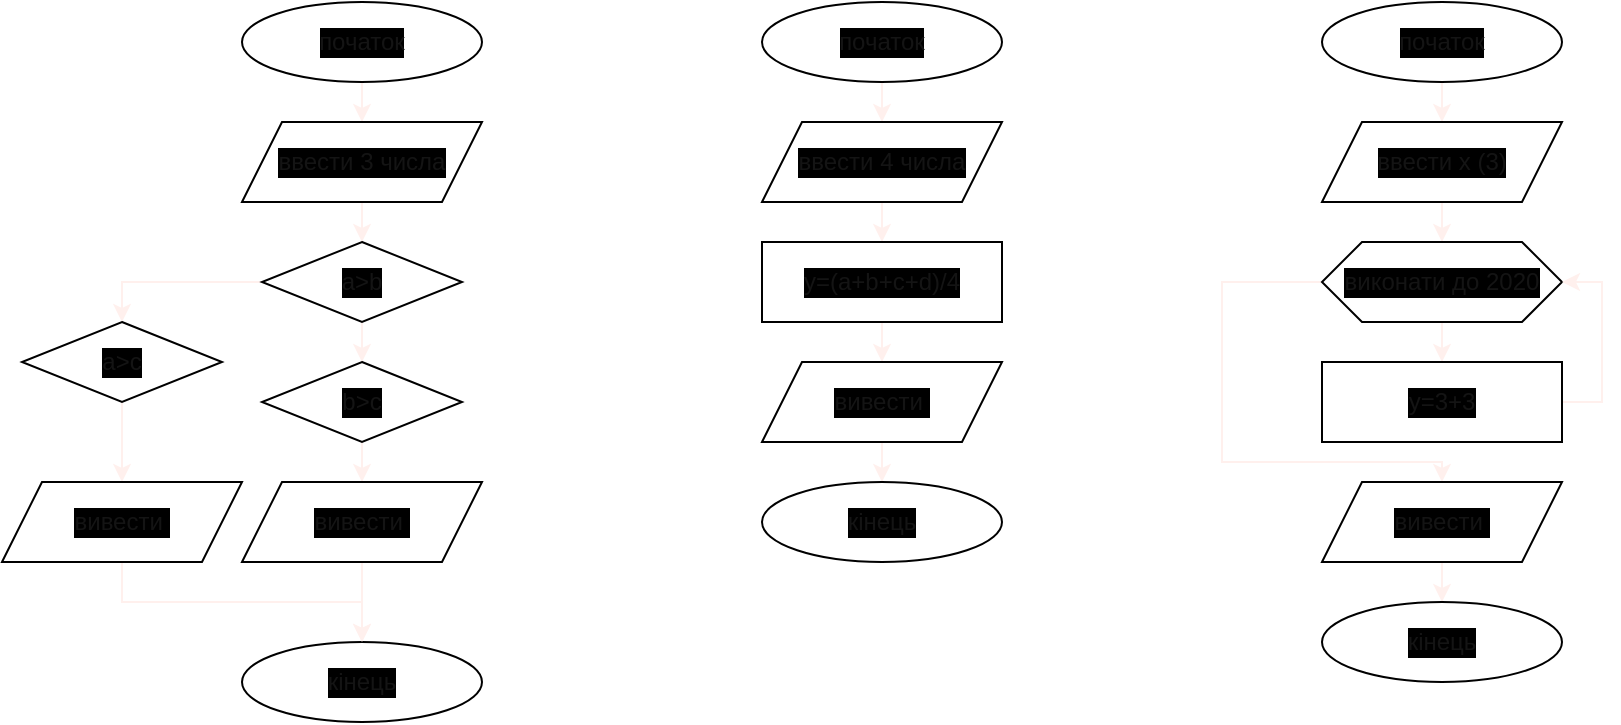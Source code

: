 <mxfile version="13.8.8" type="github">
  <diagram id="zRs3t6ApieMg-6pE_E4A" name="Page-1">
    <mxGraphModel dx="2725" dy="1470" grid="1" gridSize="10" guides="1" tooltips="1" connect="1" arrows="1" fold="1" page="1" pageScale="1" pageWidth="827" pageHeight="1169" math="0" shadow="0">
      <root>
        <mxCell id="0" />
        <mxCell id="1" parent="0" />
        <mxCell id="hoQrCsJZsGQPlKo68S4Y-3" value="" style="edgeStyle=orthogonalEdgeStyle;rounded=0;orthogonalLoop=1;jettySize=auto;html=1;strokeColor=#FFF0ED;fontSize=12;fontColor=#141414;labelBackgroundColor=#000000;" edge="1" parent="1" source="hoQrCsJZsGQPlKo68S4Y-1" target="hoQrCsJZsGQPlKo68S4Y-2">
          <mxGeometry relative="1" as="geometry" />
        </mxCell>
        <mxCell id="hoQrCsJZsGQPlKo68S4Y-1" value="&lt;font style=&quot;font-size: 12px;&quot;&gt;початок&lt;/font&gt;" style="ellipse;whiteSpace=wrap;html=1;fontSize=12;fontColor=#141414;labelBackgroundColor=#000000;" vertex="1" parent="1">
          <mxGeometry x="130" y="10" width="120" height="40" as="geometry" />
        </mxCell>
        <mxCell id="hoQrCsJZsGQPlKo68S4Y-5" value="" style="edgeStyle=orthogonalEdgeStyle;rounded=0;orthogonalLoop=1;jettySize=auto;html=1;strokeColor=#FFF0ED;fontSize=12;fontColor=#141414;labelBackgroundColor=#000000;" edge="1" parent="1" source="hoQrCsJZsGQPlKo68S4Y-2" target="hoQrCsJZsGQPlKo68S4Y-4">
          <mxGeometry relative="1" as="geometry" />
        </mxCell>
        <mxCell id="hoQrCsJZsGQPlKo68S4Y-2" value="ввести 3 числа" style="shape=parallelogram;perimeter=parallelogramPerimeter;whiteSpace=wrap;html=1;fixedSize=1;fontSize=12;fontColor=#141414;labelBackgroundColor=#000000;" vertex="1" parent="1">
          <mxGeometry x="130" y="70" width="120" height="40" as="geometry" />
        </mxCell>
        <mxCell id="hoQrCsJZsGQPlKo68S4Y-8" value="" style="edgeStyle=orthogonalEdgeStyle;rounded=0;orthogonalLoop=1;jettySize=auto;html=1;strokeColor=#FFF0ED;fontSize=12;fontColor=#141414;labelBackgroundColor=#000000;" edge="1" parent="1" source="hoQrCsJZsGQPlKo68S4Y-4" target="hoQrCsJZsGQPlKo68S4Y-7">
          <mxGeometry relative="1" as="geometry" />
        </mxCell>
        <mxCell id="hoQrCsJZsGQPlKo68S4Y-15" style="edgeStyle=orthogonalEdgeStyle;rounded=0;orthogonalLoop=1;jettySize=auto;html=1;entryX=0.5;entryY=0;entryDx=0;entryDy=0;labelBackgroundColor=#000000;strokeColor=#FFF0ED;fontSize=12;fontColor=#141414;" edge="1" parent="1" source="hoQrCsJZsGQPlKo68S4Y-4" target="hoQrCsJZsGQPlKo68S4Y-14">
          <mxGeometry relative="1" as="geometry" />
        </mxCell>
        <mxCell id="hoQrCsJZsGQPlKo68S4Y-4" value="a&amp;gt;b" style="rhombus;whiteSpace=wrap;html=1;fontSize=12;fontColor=#141414;labelBackgroundColor=#000000;" vertex="1" parent="1">
          <mxGeometry x="140" y="130" width="100" height="40" as="geometry" />
        </mxCell>
        <mxCell id="hoQrCsJZsGQPlKo68S4Y-11" value="" style="edgeStyle=orthogonalEdgeStyle;rounded=0;orthogonalLoop=1;jettySize=auto;html=1;strokeColor=#FFF0ED;fontSize=12;fontColor=#141414;labelBackgroundColor=#000000;" edge="1" parent="1" source="hoQrCsJZsGQPlKo68S4Y-7" target="hoQrCsJZsGQPlKo68S4Y-10">
          <mxGeometry relative="1" as="geometry" />
        </mxCell>
        <mxCell id="hoQrCsJZsGQPlKo68S4Y-7" value="b&amp;gt;c" style="rhombus;whiteSpace=wrap;html=1;fontSize=12;fontColor=#141414;labelBackgroundColor=#000000;" vertex="1" parent="1">
          <mxGeometry x="140" y="190" width="100" height="40" as="geometry" />
        </mxCell>
        <mxCell id="hoQrCsJZsGQPlKo68S4Y-13" value="" style="edgeStyle=orthogonalEdgeStyle;rounded=0;orthogonalLoop=1;jettySize=auto;html=1;strokeColor=#FFF0ED;fontSize=12;fontColor=#141414;labelBackgroundColor=#000000;" edge="1" parent="1" source="hoQrCsJZsGQPlKo68S4Y-10" target="hoQrCsJZsGQPlKo68S4Y-12">
          <mxGeometry relative="1" as="geometry" />
        </mxCell>
        <mxCell id="hoQrCsJZsGQPlKo68S4Y-10" value="вивести&amp;nbsp;" style="shape=parallelogram;perimeter=parallelogramPerimeter;whiteSpace=wrap;html=1;fixedSize=1;fontSize=12;fontColor=#141414;labelBackgroundColor=#000000;" vertex="1" parent="1">
          <mxGeometry x="130" y="250" width="120" height="40" as="geometry" />
        </mxCell>
        <mxCell id="hoQrCsJZsGQPlKo68S4Y-12" value="кінець&lt;br style=&quot;font-size: 12px;&quot;&gt;" style="ellipse;whiteSpace=wrap;html=1;fontSize=12;fontColor=#141414;labelBackgroundColor=#000000;" vertex="1" parent="1">
          <mxGeometry x="130" y="330" width="120" height="40" as="geometry" />
        </mxCell>
        <mxCell id="hoQrCsJZsGQPlKo68S4Y-17" value="" style="edgeStyle=orthogonalEdgeStyle;rounded=0;orthogonalLoop=1;jettySize=auto;html=1;labelBackgroundColor=#000000;strokeColor=#FFF0ED;fontSize=12;fontColor=#141414;" edge="1" parent="1" source="hoQrCsJZsGQPlKo68S4Y-14" target="hoQrCsJZsGQPlKo68S4Y-16">
          <mxGeometry relative="1" as="geometry" />
        </mxCell>
        <mxCell id="hoQrCsJZsGQPlKo68S4Y-14" value="a&amp;gt;c" style="rhombus;whiteSpace=wrap;html=1;fontSize=12;fontColor=#141414;labelBackgroundColor=#000000;" vertex="1" parent="1">
          <mxGeometry x="20" y="170" width="100" height="40" as="geometry" />
        </mxCell>
        <mxCell id="hoQrCsJZsGQPlKo68S4Y-18" style="edgeStyle=orthogonalEdgeStyle;rounded=0;orthogonalLoop=1;jettySize=auto;html=1;entryX=0.5;entryY=0;entryDx=0;entryDy=0;labelBackgroundColor=#000000;strokeColor=#FFF0ED;fontSize=12;fontColor=#141414;" edge="1" parent="1" source="hoQrCsJZsGQPlKo68S4Y-16" target="hoQrCsJZsGQPlKo68S4Y-12">
          <mxGeometry relative="1" as="geometry">
            <Array as="points">
              <mxPoint x="70" y="310" />
            </Array>
          </mxGeometry>
        </mxCell>
        <mxCell id="hoQrCsJZsGQPlKo68S4Y-16" value="вивести&amp;nbsp;" style="shape=parallelogram;perimeter=parallelogramPerimeter;whiteSpace=wrap;html=1;fixedSize=1;fontSize=12;fontColor=#141414;labelBackgroundColor=#000000;" vertex="1" parent="1">
          <mxGeometry x="10" y="250" width="120" height="40" as="geometry" />
        </mxCell>
        <mxCell id="hoQrCsJZsGQPlKo68S4Y-21" value="" style="edgeStyle=orthogonalEdgeStyle;rounded=0;orthogonalLoop=1;jettySize=auto;html=1;labelBackgroundColor=#000000;strokeColor=#FFF0ED;fontSize=12;fontColor=#141414;" edge="1" parent="1" source="hoQrCsJZsGQPlKo68S4Y-19" target="hoQrCsJZsGQPlKo68S4Y-20">
          <mxGeometry relative="1" as="geometry" />
        </mxCell>
        <mxCell id="hoQrCsJZsGQPlKo68S4Y-19" value="&lt;font style=&quot;font-size: 12px;&quot;&gt;початок&lt;/font&gt;" style="ellipse;whiteSpace=wrap;html=1;fontSize=12;fontColor=#141414;labelBackgroundColor=#000000;" vertex="1" parent="1">
          <mxGeometry x="390" y="10" width="120" height="40" as="geometry" />
        </mxCell>
        <mxCell id="hoQrCsJZsGQPlKo68S4Y-24" value="" style="edgeStyle=orthogonalEdgeStyle;rounded=0;orthogonalLoop=1;jettySize=auto;html=1;labelBackgroundColor=#000000;strokeColor=#FFF0ED;fontSize=12;fontColor=#141414;" edge="1" parent="1" source="hoQrCsJZsGQPlKo68S4Y-20" target="hoQrCsJZsGQPlKo68S4Y-23">
          <mxGeometry relative="1" as="geometry" />
        </mxCell>
        <mxCell id="hoQrCsJZsGQPlKo68S4Y-20" value="ввести 4 числа" style="shape=parallelogram;perimeter=parallelogramPerimeter;whiteSpace=wrap;html=1;fixedSize=1;fontSize=12;fontColor=#141414;labelBackgroundColor=#000000;" vertex="1" parent="1">
          <mxGeometry x="390" y="70" width="120" height="40" as="geometry" />
        </mxCell>
        <mxCell id="hoQrCsJZsGQPlKo68S4Y-26" value="" style="edgeStyle=orthogonalEdgeStyle;rounded=0;orthogonalLoop=1;jettySize=auto;html=1;labelBackgroundColor=#000000;strokeColor=#FFF0ED;fontSize=12;fontColor=#141414;" edge="1" parent="1" source="hoQrCsJZsGQPlKo68S4Y-23" target="hoQrCsJZsGQPlKo68S4Y-25">
          <mxGeometry relative="1" as="geometry" />
        </mxCell>
        <mxCell id="hoQrCsJZsGQPlKo68S4Y-23" value="y=(a+b+c+d)/4" style="rounded=0;whiteSpace=wrap;html=1;labelBackgroundColor=#000000;fontSize=12;fontColor=#141414;" vertex="1" parent="1">
          <mxGeometry x="390" y="130" width="120" height="40" as="geometry" />
        </mxCell>
        <mxCell id="hoQrCsJZsGQPlKo68S4Y-28" value="" style="edgeStyle=orthogonalEdgeStyle;rounded=0;orthogonalLoop=1;jettySize=auto;html=1;labelBackgroundColor=#000000;strokeColor=#FFF0ED;fontSize=12;fontColor=#141414;" edge="1" parent="1" source="hoQrCsJZsGQPlKo68S4Y-25" target="hoQrCsJZsGQPlKo68S4Y-27">
          <mxGeometry relative="1" as="geometry" />
        </mxCell>
        <mxCell id="hoQrCsJZsGQPlKo68S4Y-25" value="вивести&amp;nbsp;" style="shape=parallelogram;perimeter=parallelogramPerimeter;whiteSpace=wrap;html=1;fixedSize=1;fontSize=12;fontColor=#141414;labelBackgroundColor=#000000;" vertex="1" parent="1">
          <mxGeometry x="390" y="190" width="120" height="40" as="geometry" />
        </mxCell>
        <mxCell id="hoQrCsJZsGQPlKo68S4Y-27" value="кінець&lt;br style=&quot;font-size: 12px;&quot;&gt;" style="ellipse;whiteSpace=wrap;html=1;fontSize=12;fontColor=#141414;labelBackgroundColor=#000000;" vertex="1" parent="1">
          <mxGeometry x="390" y="250" width="120" height="40" as="geometry" />
        </mxCell>
        <mxCell id="hoQrCsJZsGQPlKo68S4Y-31" style="edgeStyle=orthogonalEdgeStyle;rounded=0;orthogonalLoop=1;jettySize=auto;html=1;labelBackgroundColor=#000000;strokeColor=#FFF0ED;fontSize=12;fontColor=#141414;" edge="1" parent="1" source="hoQrCsJZsGQPlKo68S4Y-29" target="hoQrCsJZsGQPlKo68S4Y-30">
          <mxGeometry relative="1" as="geometry" />
        </mxCell>
        <mxCell id="hoQrCsJZsGQPlKo68S4Y-29" value="&lt;font style=&quot;font-size: 12px;&quot;&gt;початок&lt;/font&gt;" style="ellipse;whiteSpace=wrap;html=1;fontSize=12;fontColor=#141414;labelBackgroundColor=#000000;" vertex="1" parent="1">
          <mxGeometry x="670" y="10" width="120" height="40" as="geometry" />
        </mxCell>
        <mxCell id="hoQrCsJZsGQPlKo68S4Y-33" value="" style="edgeStyle=orthogonalEdgeStyle;rounded=0;orthogonalLoop=1;jettySize=auto;html=1;labelBackgroundColor=#000000;strokeColor=#FFF0ED;fontSize=12;fontColor=#141414;" edge="1" parent="1" source="hoQrCsJZsGQPlKo68S4Y-30" target="hoQrCsJZsGQPlKo68S4Y-32">
          <mxGeometry relative="1" as="geometry" />
        </mxCell>
        <mxCell id="hoQrCsJZsGQPlKo68S4Y-30" value="ввести x (3)" style="shape=parallelogram;perimeter=parallelogramPerimeter;whiteSpace=wrap;html=1;fixedSize=1;labelBackgroundColor=#000000;fontSize=12;fontColor=#141414;" vertex="1" parent="1">
          <mxGeometry x="670" y="70" width="120" height="40" as="geometry" />
        </mxCell>
        <mxCell id="hoQrCsJZsGQPlKo68S4Y-35" value="" style="edgeStyle=orthogonalEdgeStyle;rounded=0;orthogonalLoop=1;jettySize=auto;html=1;labelBackgroundColor=#000000;strokeColor=#FFF0ED;fontSize=12;fontColor=#141414;" edge="1" parent="1" source="hoQrCsJZsGQPlKo68S4Y-32" target="hoQrCsJZsGQPlKo68S4Y-34">
          <mxGeometry relative="1" as="geometry" />
        </mxCell>
        <mxCell id="hoQrCsJZsGQPlKo68S4Y-37" style="edgeStyle=orthogonalEdgeStyle;rounded=0;orthogonalLoop=1;jettySize=auto;html=1;labelBackgroundColor=#000000;strokeColor=#FFF0ED;fontSize=12;fontColor=#141414;entryX=0.5;entryY=0;entryDx=0;entryDy=0;" edge="1" parent="1" source="hoQrCsJZsGQPlKo68S4Y-32" target="hoQrCsJZsGQPlKo68S4Y-36">
          <mxGeometry relative="1" as="geometry">
            <mxPoint x="610" y="270" as="targetPoint" />
            <Array as="points">
              <mxPoint x="620" y="150" />
              <mxPoint x="620" y="240" />
              <mxPoint x="730" y="240" />
            </Array>
          </mxGeometry>
        </mxCell>
        <mxCell id="hoQrCsJZsGQPlKo68S4Y-32" value="виконати до 2020" style="shape=hexagon;perimeter=hexagonPerimeter2;whiteSpace=wrap;html=1;fixedSize=1;labelBackgroundColor=#000000;fontSize=12;fontColor=#141414;" vertex="1" parent="1">
          <mxGeometry x="670" y="130" width="120" height="40" as="geometry" />
        </mxCell>
        <mxCell id="hoQrCsJZsGQPlKo68S4Y-39" style="edgeStyle=orthogonalEdgeStyle;rounded=0;orthogonalLoop=1;jettySize=auto;html=1;labelBackgroundColor=#000000;strokeColor=#FFF0ED;fontSize=12;fontColor=#141414;entryX=1;entryY=0.5;entryDx=0;entryDy=0;" edge="1" parent="1" source="hoQrCsJZsGQPlKo68S4Y-34" target="hoQrCsJZsGQPlKo68S4Y-32">
          <mxGeometry relative="1" as="geometry">
            <mxPoint x="830" y="150" as="targetPoint" />
            <Array as="points">
              <mxPoint x="810" y="210" />
              <mxPoint x="810" y="150" />
            </Array>
          </mxGeometry>
        </mxCell>
        <mxCell id="hoQrCsJZsGQPlKo68S4Y-34" value="y=3+3" style="rounded=0;whiteSpace=wrap;html=1;labelBackgroundColor=#000000;fontSize=12;fontColor=#141414;" vertex="1" parent="1">
          <mxGeometry x="670" y="190" width="120" height="40" as="geometry" />
        </mxCell>
        <mxCell id="hoQrCsJZsGQPlKo68S4Y-41" value="" style="edgeStyle=orthogonalEdgeStyle;rounded=0;orthogonalLoop=1;jettySize=auto;html=1;labelBackgroundColor=#000000;strokeColor=#FFF0ED;fontSize=12;fontColor=#141414;" edge="1" parent="1" source="hoQrCsJZsGQPlKo68S4Y-36" target="hoQrCsJZsGQPlKo68S4Y-40">
          <mxGeometry relative="1" as="geometry" />
        </mxCell>
        <mxCell id="hoQrCsJZsGQPlKo68S4Y-36" value="вивести&amp;nbsp;" style="shape=parallelogram;perimeter=parallelogramPerimeter;whiteSpace=wrap;html=1;fixedSize=1;fontSize=12;fontColor=#141414;labelBackgroundColor=#000000;" vertex="1" parent="1">
          <mxGeometry x="670" y="250" width="120" height="40" as="geometry" />
        </mxCell>
        <mxCell id="hoQrCsJZsGQPlKo68S4Y-40" value="кінець&lt;br style=&quot;font-size: 12px;&quot;&gt;" style="ellipse;whiteSpace=wrap;html=1;fontSize=12;fontColor=#141414;labelBackgroundColor=#000000;" vertex="1" parent="1">
          <mxGeometry x="670" y="310" width="120" height="40" as="geometry" />
        </mxCell>
      </root>
    </mxGraphModel>
  </diagram>
</mxfile>
